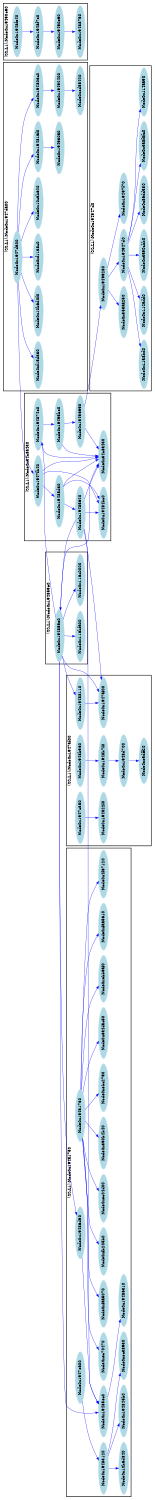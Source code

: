 /* ------------------------------------------------------------ */
/* created with bunch v3 */
/* Objective Function value = 1.6923076923076923*/
/* ------------------------------------------------------------ */

digraph G {
size= "10,10";
rotate = 90;
subgraph cluster0 {
label = "(SS-L1):Node0x194a1730";
color = black;
style = bold;

"Node0x194a1730"[label="Node0x194a1730",shape=ellipse,color=lightblue,fontcolor=black,style=filled];
"Node0xec70470"[label="Node0xec70470",shape=ellipse,color=lightblue,fontcolor=black,style=filled];
"Node0xfaa5070"[label="Node0xfaa5070",shape=ellipse,color=lightblue,fontcolor=black,style=filled];
"Node0xfb205b0"[label="Node0xfb205b0",shape=ellipse,color=lightblue,fontcolor=black,style=filled];
"Node0xec04d00"[label="Node0xec04d00",shape=ellipse,color=lightblue,fontcolor=black,style=filled];
"Node0x390b4b40"[label="Node0x390b4b40",shape=ellipse,color=lightblue,fontcolor=black,style=filled];
"Node0xebc2790"[label="Node0xebc2790",shape=ellipse,color=lightblue,fontcolor=black,style=filled];
"Node0x3a4dac50"[label="Node0x3a4dac50",shape=ellipse,color=lightblue,fontcolor=black,style=filled];
"Node0xebb9af0"[label="Node0xebb9af0",shape=ellipse,color=lightblue,fontcolor=black,style=filled];
"Node0xfaa5610"[label="Node0xfaa5610",shape=ellipse,color=lightblue,fontcolor=black,style=filled];
"Node0x4f67120"[label="Node0x4f67120",shape=ellipse,color=lightblue,fontcolor=black,style=filled];
"Node0x19486d90"[label="Node0x19486d90",shape=ellipse,color=lightblue,fontcolor=black,style=filled];
"Node0x19485ec0"[label="Node0x19485ec0",shape=ellipse,color=lightblue,fontcolor=black,style=filled];
"Node0x19486310"[label="Node0x19486310",shape=ellipse,color=lightblue,fontcolor=black,style=filled];
"Node0x10b6d840"[label="Node0x10b6d840",shape=ellipse,color=lightblue,fontcolor=black,style=filled];
"Node0x194845b0"[label="Node0x194845b0",shape=ellipse,color=lightblue,fontcolor=black,style=filled];
"Node0xec38930"[label="Node0xec38930",shape=ellipse,color=lightblue,fontcolor=black,style=filled];
"Node0x1947ea00"[label="Node0x1947ea00",shape=ellipse,color=lightblue,fontcolor=black,style=filled];
"Node0x19483120"[label="Node0x19483120",shape=ellipse,color=lightblue,fontcolor=black,style=filled];
}
subgraph cluster1 {
label = "(SS-L1):Node0x19490e90";
color = black;
style = bold;

"Node0x1948fe40"[label="Node0x1948fe40",shape=ellipse,color=lightblue,fontcolor=black,style=filled];
"Node0x1948f7e0"[label="Node0x1948f7e0",shape=ellipse,color=lightblue,fontcolor=black,style=filled];
"Node0x19488750"[label="Node0x19488750",shape=ellipse,color=lightblue,fontcolor=black,style=filled];
"Node0x19490e90"[label="Node0x19490e90",shape=ellipse,color=lightblue,fontcolor=black,style=filled];
}
subgraph cluster2 {
label = "(SS-L1):Node0x1947af00";
color = black;
style = bold;

"Node0x19488110"[label="Node0x19488110",shape=ellipse,color=lightblue,fontcolor=black,style=filled];
"Node0x1947af00"[label="Node0x1947af00",shape=ellipse,color=lightblue,fontcolor=black,style=filled];
"Node0x1948b7f0"[label="Node0x1948b7f0",shape=ellipse,color=lightblue,fontcolor=black,style=filled];
"Node0x1948b960"[label="Node0x1948b960",shape=ellipse,color=lightblue,fontcolor=black,style=filled];
"Node0x1948d700"[label="Node0x1948d700",shape=ellipse,color=lightblue,fontcolor=black,style=filled];
"Node0xe5dff20"[label="Node0xe5dff20",shape=ellipse,color=lightblue,fontcolor=black,style=filled];
"Node0x1947c350"[label="Node0x1947c350",shape=ellipse,color=lightblue,fontcolor=black,style=filled];
"Node0x194822f0"[label="Node0x194822f0",shape=ellipse,color=lightblue,fontcolor=black,style=filled];
}
subgraph cluster3 {
label = "(SS-L1):Node0x194947d0";
color = black;
style = bold;

"Node0x19499280"[label="Node0x19499280",shape=ellipse,color=lightblue,fontcolor=black,style=filled];
"Node0x19497f70"[label="Node0x19497f70",shape=ellipse,color=lightblue,fontcolor=black,style=filled];
"Node0x353aa250"[label="Node0x353aa250",shape=ellipse,color=lightblue,fontcolor=black,style=filled];
"Node0x194947d0"[label="Node0x194947d0",shape=ellipse,color=lightblue,fontcolor=black,style=filled];
"Node0x3a8f8fc0"[label="Node0x3a8f8fc0",shape=ellipse,color=lightblue,fontcolor=black,style=filled];
"Node0x114aa90"[label="Node0x114aa90",shape=ellipse,color=lightblue,fontcolor=black,style=filled];
"Node0x11a8bd0"[label="Node0x11a8bd0",shape=ellipse,color=lightblue,fontcolor=black,style=filled];
"Node0x112add0"[label="Node0x112add0",shape=ellipse,color=lightblue,fontcolor=black,style=filled];
"Node0x3a90cbb0"[label="Node0x3a90cbb0",shape=ellipse,color=lightblue,fontcolor=black,style=filled];
"Node0x86dd580"[label="Node0x86dd580",shape=ellipse,color=lightblue,fontcolor=black,style=filled];
}
subgraph cluster4 {
label = "(SS-L1):Node0x1947da00";
color = black;
style = bold;

"Node0xf15da30"[label="Node0xf15da30",shape=ellipse,color=lightblue,fontcolor=black,style=filled];
"Node0x10b6d0f0"[label="Node0x10b6d0f0",shape=ellipse,color=lightblue,fontcolor=black,style=filled];
"Node0xf11a8c0"[label="Node0xf11a8c0",shape=ellipse,color=lightblue,fontcolor=black,style=filled];
"Node0x10cab620"[label="Node0x10cab620",shape=ellipse,color=lightblue,fontcolor=black,style=filled];
"Node0x1947da00"[label="Node0x1947da00",shape=ellipse,color=lightblue,fontcolor=black,style=filled];
"Node0x194930a0"[label="Node0x194930a0",shape=ellipse,color=lightblue,fontcolor=black,style=filled];
"Node0x19481af0"[label="Node0x19481af0",shape=ellipse,color=lightblue,fontcolor=black,style=filled];
"Node0x19492400"[label="Node0x19492400",shape=ellipse,color=lightblue,fontcolor=black,style=filled];
"Node0x194803c0"[label="Node0x194803c0",shape=ellipse,color=lightblue,fontcolor=black,style=filled];
"Node0xed55420"[label="Node0xed55420",shape=ellipse,color=lightblue,fontcolor=black,style=filled];
}
subgraph cluster5 {
label = "(SS-L1):Node0x194859e0";
color = black;
style = bold;

"Node0x194859e0"[label="Node0x194859e0",shape=ellipse,color=lightblue,fontcolor=black,style=filled];
"Node0x116bfa00"[label="Node0x116bfa00",shape=ellipse,color=lightblue,fontcolor=black,style=filled];
"Node0x116c0000"[label="Node0x116c0000",shape=ellipse,color=lightblue,fontcolor=black,style=filled];
}
subgraph cluster6 {
label = "(SS-L1):Node0x34c8a430";
color = black;
style = bold;

"Node0x19496990"[label="Node0x19496990",shape=ellipse,color=lightblue,fontcolor=black,style=filled];
"Node0x34c8a430"[label="Node0x34c8a430",shape=ellipse,color=lightblue,fontcolor=black,style=filled];
"Node0x19495be0"[label="Node0x19495be0",shape=ellipse,color=lightblue,fontcolor=black,style=filled];
"Node0x194874e0"[label="Node0x194874e0",shape=ellipse,color=lightblue,fontcolor=black,style=filled];
"Node0x19484bc0"[label="Node0x19484bc0",shape=ellipse,color=lightblue,fontcolor=black,style=filled];
"Node0x19485620"[label="Node0x19485620",shape=ellipse,color=lightblue,fontcolor=black,style=filled];
"Node0x1947fb40"[label="Node0x1947fb40",shape=ellipse,color=lightblue,fontcolor=black,style=filled];
"Node0x19485d30"[label="Node0x19485d30",shape=ellipse,color=lightblue,fontcolor=black,style=filled];
}
"Node0x19488110" -> "Node0x1947af00" [color=blue,font=6];
"Node0x1947da00" -> "Node0xf11a8c0" [color=blue,font=6];
"Node0x1947da00" -> "Node0x10b6d0f0" [color=blue,font=6];
"Node0x1947da00" -> "Node0x194803c0" [color=blue,font=6];
"Node0x1947da00" -> "Node0x1947fb40" [color=blue,font=6];
"Node0x1947da00" -> "Node0x10cab620" [color=blue,font=6];
"Node0x1947da00" -> "Node0xf15da30" [color=blue,font=6];
"Node0x1947da00" -> "Node0x19481af0" [color=blue,font=6];
"Node0x194803c0" -> "Node0x19492400" [color=blue,font=6];
"Node0x19485d30" -> "Node0x19485620" [color=blue,font=6];
"Node0x19485d30" -> "Node0x19484bc0" [color=blue,font=6];
"Node0x19485d30" -> "Node0x34c8a430" [color=blue,font=6];
"Node0x1948f7e0" -> "Node0x19490e90" [color=blue,font=6];
"Node0x19492400" -> "Node0xed55420" [color=blue,font=6];
"Node0x1948b7f0" -> "Node0x1948d700" [color=blue,font=6];
"Node0x19481af0" -> "Node0x194930a0" [color=blue,font=6];
"Node0x194874e0" -> "Node0x34c8a430" [color=blue,font=6];
"Node0x194874e0" -> "Node0x19495be0" [color=blue,font=6];
"Node0x19496990" -> "Node0x19499280" [color=blue,font=6];
"Node0x19496990" -> "Node0x34c8a430" [color=blue,font=6];
"Node0x1947c350" -> "Node0x194822f0" [color=blue,font=6];
"Node0x19485ec0" -> "Node0x19486310" [color=blue,font=6];
"Node0x1947fb40" -> "Node0x19484bc0" [color=blue,font=6];
"Node0x1947fb40" -> "Node0x34c8a430" [color=blue,font=6];
"Node0x1947fb40" -> "Node0x19485d30" [color=blue,font=6];
"Node0x1947ea00" -> "Node0x19483120" [color=blue,font=6];
"Node0x194a1730" -> "Node0xfb205b0" [color=blue,font=6];
"Node0x194a1730" -> "Node0xec70470" [color=blue,font=6];
"Node0x194a1730" -> "Node0xfaa5070" [color=blue,font=6];
"Node0x194a1730" -> "Node0xebb9af0" [color=blue,font=6];
"Node0x194a1730" -> "Node0x3a4dac50" [color=blue,font=6];
"Node0x194a1730" -> "Node0x390b4b40" [color=blue,font=6];
"Node0x194a1730" -> "Node0xebc2790" [color=blue,font=6];
"Node0x194a1730" -> "Node0xfaa5610" [color=blue,font=6];
"Node0x194a1730" -> "Node0xec04d00" [color=blue,font=6];
"Node0x194a1730" -> "Node0x4f67120" [color=blue,font=6];
"Node0x19483120" -> "Node0x10b6d840" [color=blue,font=6];
"Node0x19483120" -> "Node0x194845b0" [color=blue,font=6];
"Node0x19483120" -> "Node0xec38930" [color=blue,font=6];
"Node0x19486d90" -> "Node0x19485ec0" [color=blue,font=6];
"Node0x1948b960" -> "Node0x1948b7f0" [color=blue,font=6];
"Node0x1948d700" -> "Node0xe5dff20" [color=blue,font=6];
"Node0x19499280" -> "Node0x353aa250" [color=blue,font=6];
"Node0x19499280" -> "Node0x19497f70" [color=blue,font=6];
"Node0x19499280" -> "Node0x194947d0" [color=blue,font=6];
"Node0x194947d0" -> "Node0x86dd580" [color=blue,font=6];
"Node0x194947d0" -> "Node0x112add0" [color=blue,font=6];
"Node0x194947d0" -> "Node0x3a8f8fc0" [color=blue,font=6];
"Node0x194947d0" -> "Node0x3a90cbb0" [color=blue,font=6];
"Node0x194947d0" -> "Node0x114aa90" [color=blue,font=6];
"Node0x194947d0" -> "Node0x11a8bd0" [color=blue,font=6];
"Node0x19490e90" -> "Node0x19488750" [color=blue,font=6];
"Node0x19495be0" -> "Node0x34c8a430" [color=blue,font=6];
"Node0x19495be0" -> "Node0x19496990" [color=blue,font=6];
"Node0x19485620" -> "Node0x194859e0" [color=blue,font=6];
"Node0x19485620" -> "Node0x19484bc0" [color=blue,font=6];
"Node0x19485620" -> "Node0x34c8a430" [color=blue,font=6];
"Node0x19485620" -> "Node0x1947af00" [color=blue,font=6];
"Node0x19485620" -> "Node0x19485ec0" [color=blue,font=6];
"Node0x194859e0" -> "Node0x19486d90" [color=blue,font=6];
"Node0x194859e0" -> "Node0x34c8a430" [color=blue,font=6];
"Node0x194859e0" -> "Node0x116bfa00" [color=blue,font=6];
"Node0x194859e0" -> "Node0x116c0000" [color=blue,font=6];
"Node0x194859e0" -> "Node0x194874e0" [color=blue,font=6];
"Node0x194859e0" -> "Node0x1947af00" [color=blue,font=6];
"Node0x194859e0" -> "Node0x19488110" [color=blue,font=6];
"Node0x194859e0" -> "Node0x19485ec0" [color=blue,font=6];
"Node0x1948fe40" -> "Node0x1948f7e0" [color=blue,font=6];
}
